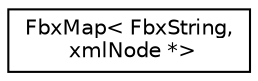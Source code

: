 digraph "クラス階層図"
{
  edge [fontname="Helvetica",fontsize="10",labelfontname="Helvetica",labelfontsize="10"];
  node [fontname="Helvetica",fontsize="10",shape=record];
  rankdir="LR";
  Node0 [label="FbxMap\< FbxString,\l xmlNode *\>",height=0.2,width=0.4,color="black", fillcolor="white", style="filled",URL="$class_fbx_map.html"];
}
